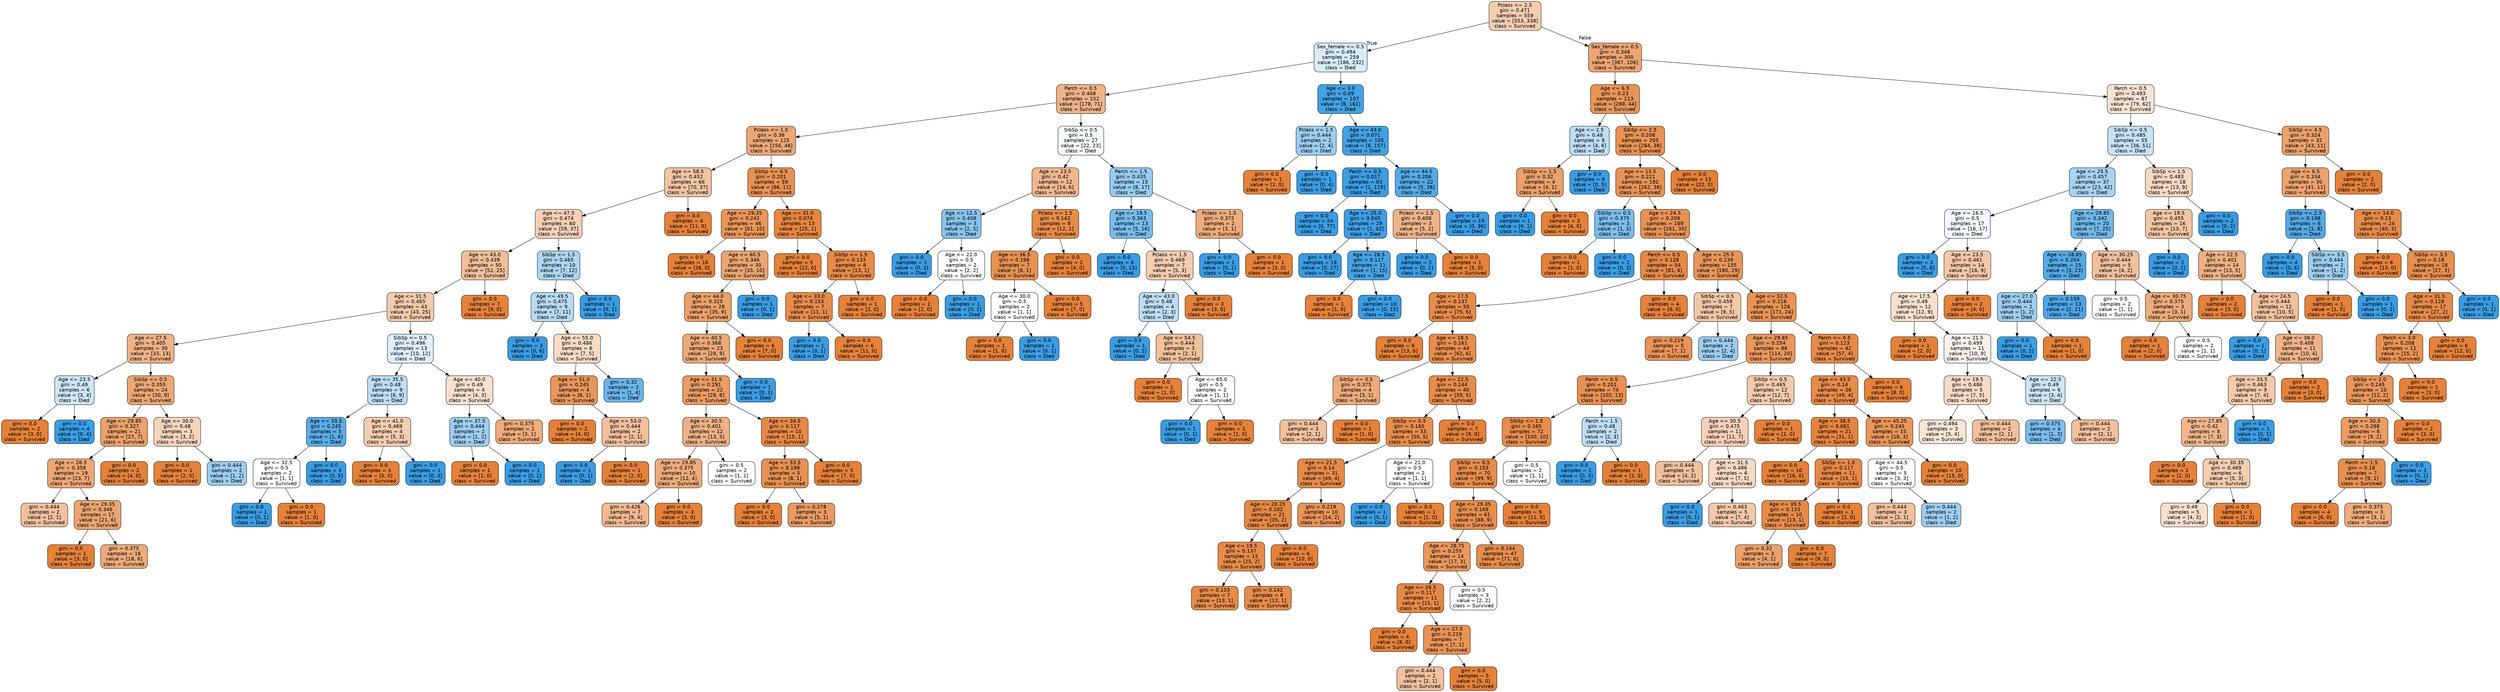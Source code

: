 digraph Tree {
node [shape=box, style="filled, rounded", color="black", fontname=helvetica] ;
edge [fontname=helvetica] ;
0 [label="Pclass <= 2.5\ngini = 0.471\nsamples = 559\nvalue = [553, 338]\nclass = Survived", fillcolor="#f5ceb2"] ;
1 [label="Sex_female <= 0.5\ngini = 0.494\nsamples = 259\nvalue = [186, 232]\nclass = Died", fillcolor="#d8ecfa"] ;
0 -> 1 [labeldistance=2.5, labelangle=45, headlabel="True"] ;
2 [label="Parch <= 0.5\ngini = 0.408\nsamples = 152\nvalue = [178, 71]\nclass = Survived", fillcolor="#efb388"] ;
1 -> 2 ;
3 [label="Pclass <= 1.5\ngini = 0.36\nsamples = 125\nvalue = [156, 48]\nclass = Survived", fillcolor="#eda876"] ;
2 -> 3 ;
4 [label="Age <= 58.5\ngini = 0.452\nsamples = 66\nvalue = [70, 37]\nclass = Survived", fillcolor="#f3c4a2"] ;
3 -> 4 ;
5 [label="Age <= 47.5\ngini = 0.474\nsamples = 60\nvalue = [59, 37]\nclass = Survived", fillcolor="#f5d0b5"] ;
4 -> 5 ;
6 [label="Age <= 43.0\ngini = 0.439\nsamples = 50\nvalue = [52, 25]\nclass = Survived", fillcolor="#f2be98"] ;
5 -> 6 ;
7 [label="Age <= 31.5\ngini = 0.465\nsamples = 43\nvalue = [43, 25]\nclass = Survived", fillcolor="#f4caac"] ;
6 -> 7 ;
8 [label="Age <= 27.5\ngini = 0.405\nsamples = 30\nvalue = [33, 13]\nclass = Survived", fillcolor="#efb387"] ;
7 -> 8 ;
9 [label="Age <= 23.5\ngini = 0.49\nsamples = 6\nvalue = [3, 4]\nclass = Died", fillcolor="#cee6f8"] ;
8 -> 9 ;
10 [label="gini = 0.0\nsamples = 2\nvalue = [3, 0]\nclass = Survived", fillcolor="#e58139"] ;
9 -> 10 ;
11 [label="gini = 0.0\nsamples = 4\nvalue = [0, 4]\nclass = Died", fillcolor="#399de5"] ;
9 -> 11 ;
12 [label="SibSp <= 0.5\ngini = 0.355\nsamples = 24\nvalue = [30, 9]\nclass = Survived", fillcolor="#eda774"] ;
8 -> 12 ;
13 [label="Age <= 29.85\ngini = 0.327\nsamples = 21\nvalue = [27, 7]\nclass = Survived", fillcolor="#eca26c"] ;
12 -> 13 ;
14 [label="Age <= 28.5\ngini = 0.358\nsamples = 19\nvalue = [23, 7]\nclass = Survived", fillcolor="#eda775"] ;
13 -> 14 ;
15 [label="gini = 0.444\nsamples = 2\nvalue = [2, 1]\nclass = Survived", fillcolor="#f2c09c"] ;
14 -> 15 ;
16 [label="Age <= 29.35\ngini = 0.346\nsamples = 17\nvalue = [21, 6]\nclass = Survived", fillcolor="#eca572"] ;
14 -> 16 ;
17 [label="gini = 0.0\nsamples = 1\nvalue = [3, 0]\nclass = Survived", fillcolor="#e58139"] ;
16 -> 17 ;
18 [label="gini = 0.375\nsamples = 16\nvalue = [18, 6]\nclass = Survived", fillcolor="#eeab7b"] ;
16 -> 18 ;
19 [label="gini = 0.0\nsamples = 2\nvalue = [4, 0]\nclass = Survived", fillcolor="#e58139"] ;
13 -> 19 ;
20 [label="Age <= 30.0\ngini = 0.48\nsamples = 3\nvalue = [3, 2]\nclass = Survived", fillcolor="#f6d5bd"] ;
12 -> 20 ;
21 [label="gini = 0.0\nsamples = 1\nvalue = [2, 0]\nclass = Survived", fillcolor="#e58139"] ;
20 -> 21 ;
22 [label="gini = 0.444\nsamples = 2\nvalue = [1, 2]\nclass = Died", fillcolor="#9ccef2"] ;
20 -> 22 ;
23 [label="SibSp <= 0.5\ngini = 0.496\nsamples = 13\nvalue = [10, 12]\nclass = Died", fillcolor="#deeffb"] ;
7 -> 23 ;
24 [label="Age <= 35.5\ngini = 0.48\nsamples = 9\nvalue = [6, 9]\nclass = Died", fillcolor="#bddef6"] ;
23 -> 24 ;
25 [label="Age <= 33.5\ngini = 0.245\nsamples = 5\nvalue = [1, 6]\nclass = Died", fillcolor="#5aade9"] ;
24 -> 25 ;
26 [label="Age <= 32.5\ngini = 0.5\nsamples = 2\nvalue = [1, 1]\nclass = Survived", fillcolor="#ffffff"] ;
25 -> 26 ;
27 [label="gini = 0.0\nsamples = 1\nvalue = [0, 1]\nclass = Died", fillcolor="#399de5"] ;
26 -> 27 ;
28 [label="gini = 0.0\nsamples = 1\nvalue = [1, 0]\nclass = Survived", fillcolor="#e58139"] ;
26 -> 28 ;
29 [label="gini = 0.0\nsamples = 3\nvalue = [0, 5]\nclass = Died", fillcolor="#399de5"] ;
25 -> 29 ;
30 [label="Age <= 41.0\ngini = 0.469\nsamples = 4\nvalue = [5, 3]\nclass = Survived", fillcolor="#f5cdb0"] ;
24 -> 30 ;
31 [label="gini = 0.0\nsamples = 3\nvalue = [5, 0]\nclass = Survived", fillcolor="#e58139"] ;
30 -> 31 ;
32 [label="gini = 0.0\nsamples = 1\nvalue = [0, 3]\nclass = Died", fillcolor="#399de5"] ;
30 -> 32 ;
33 [label="Age <= 40.0\ngini = 0.49\nsamples = 4\nvalue = [4, 3]\nclass = Survived", fillcolor="#f8e0ce"] ;
23 -> 33 ;
34 [label="Age <= 37.5\ngini = 0.444\nsamples = 2\nvalue = [1, 2]\nclass = Died", fillcolor="#9ccef2"] ;
33 -> 34 ;
35 [label="gini = 0.0\nsamples = 1\nvalue = [1, 0]\nclass = Survived", fillcolor="#e58139"] ;
34 -> 35 ;
36 [label="gini = 0.0\nsamples = 1\nvalue = [0, 2]\nclass = Died", fillcolor="#399de5"] ;
34 -> 36 ;
37 [label="gini = 0.375\nsamples = 2\nvalue = [3, 1]\nclass = Survived", fillcolor="#eeab7b"] ;
33 -> 37 ;
38 [label="gini = 0.0\nsamples = 7\nvalue = [9, 0]\nclass = Survived", fillcolor="#e58139"] ;
6 -> 38 ;
39 [label="SibSp <= 1.5\ngini = 0.465\nsamples = 10\nvalue = [7, 12]\nclass = Died", fillcolor="#acd6f4"] ;
5 -> 39 ;
40 [label="Age <= 49.5\ngini = 0.475\nsamples = 9\nvalue = [7, 11]\nclass = Died", fillcolor="#b7dbf6"] ;
39 -> 40 ;
41 [label="gini = 0.0\nsamples = 3\nvalue = [0, 6]\nclass = Died", fillcolor="#399de5"] ;
40 -> 41 ;
42 [label="Age <= 55.0\ngini = 0.486\nsamples = 6\nvalue = [7, 5]\nclass = Survived", fillcolor="#f8dbc6"] ;
40 -> 42 ;
43 [label="Age <= 51.0\ngini = 0.245\nsamples = 4\nvalue = [6, 1]\nclass = Survived", fillcolor="#e9965a"] ;
42 -> 43 ;
44 [label="gini = 0.0\nsamples = 2\nvalue = [4, 0]\nclass = Survived", fillcolor="#e58139"] ;
43 -> 44 ;
45 [label="Age <= 53.0\ngini = 0.444\nsamples = 2\nvalue = [2, 1]\nclass = Survived", fillcolor="#f2c09c"] ;
43 -> 45 ;
46 [label="gini = 0.0\nsamples = 1\nvalue = [0, 1]\nclass = Died", fillcolor="#399de5"] ;
45 -> 46 ;
47 [label="gini = 0.0\nsamples = 1\nvalue = [2, 0]\nclass = Survived", fillcolor="#e58139"] ;
45 -> 47 ;
48 [label="gini = 0.32\nsamples = 2\nvalue = [1, 4]\nclass = Died", fillcolor="#6ab6ec"] ;
42 -> 48 ;
49 [label="gini = 0.0\nsamples = 1\nvalue = [0, 1]\nclass = Died", fillcolor="#399de5"] ;
39 -> 49 ;
50 [label="gini = 0.0\nsamples = 6\nvalue = [11, 0]\nclass = Survived", fillcolor="#e58139"] ;
4 -> 50 ;
51 [label="SibSp <= 0.5\ngini = 0.201\nsamples = 59\nvalue = [86, 11]\nclass = Survived", fillcolor="#e89152"] ;
3 -> 51 ;
52 [label="Age <= 29.35\ngini = 0.242\nsamples = 46\nvalue = [61, 10]\nclass = Survived", fillcolor="#e99659"] ;
51 -> 52 ;
53 [label="gini = 0.0\nsamples = 16\nvalue = [26, 0]\nclass = Survived", fillcolor="#e58139"] ;
52 -> 53 ;
54 [label="Age <= 60.5\ngini = 0.346\nsamples = 30\nvalue = [35, 10]\nclass = Survived", fillcolor="#eca572"] ;
52 -> 54 ;
55 [label="Age <= 44.0\ngini = 0.325\nsamples = 29\nvalue = [35, 9]\nclass = Survived", fillcolor="#eca16c"] ;
54 -> 55 ;
56 [label="Age <= 40.5\ngini = 0.368\nsamples = 23\nvalue = [28, 9]\nclass = Survived", fillcolor="#edaa79"] ;
55 -> 56 ;
57 [label="Age <= 31.5\ngini = 0.291\nsamples = 22\nvalue = [28, 6]\nclass = Survived", fillcolor="#eb9c63"] ;
56 -> 57 ;
58 [label="Age <= 30.5\ngini = 0.401\nsamples = 12\nvalue = [13, 5]\nclass = Survived", fillcolor="#efb185"] ;
57 -> 58 ;
59 [label="Age <= 29.85\ngini = 0.375\nsamples = 10\nvalue = [12, 4]\nclass = Survived", fillcolor="#eeab7b"] ;
58 -> 59 ;
60 [label="gini = 0.426\nsamples = 7\nvalue = [9, 4]\nclass = Survived", fillcolor="#f1b991"] ;
59 -> 60 ;
61 [label="gini = 0.0\nsamples = 3\nvalue = [3, 0]\nclass = Survived", fillcolor="#e58139"] ;
59 -> 61 ;
62 [label="gini = 0.5\nsamples = 2\nvalue = [1, 1]\nclass = Survived", fillcolor="#ffffff"] ;
58 -> 62 ;
63 [label="Age <= 34.5\ngini = 0.117\nsamples = 10\nvalue = [15, 1]\nclass = Survived", fillcolor="#e78946"] ;
57 -> 63 ;
64 [label="Age <= 33.5\ngini = 0.198\nsamples = 5\nvalue = [8, 1]\nclass = Survived", fillcolor="#e89152"] ;
63 -> 64 ;
65 [label="gini = 0.0\nsamples = 2\nvalue = [3, 0]\nclass = Survived", fillcolor="#e58139"] ;
64 -> 65 ;
66 [label="gini = 0.278\nsamples = 3\nvalue = [5, 1]\nclass = Survived", fillcolor="#ea9a61"] ;
64 -> 66 ;
67 [label="gini = 0.0\nsamples = 5\nvalue = [7, 0]\nclass = Survived", fillcolor="#e58139"] ;
63 -> 67 ;
68 [label="gini = 0.0\nsamples = 1\nvalue = [0, 3]\nclass = Died", fillcolor="#399de5"] ;
56 -> 68 ;
69 [label="gini = 0.0\nsamples = 6\nvalue = [7, 0]\nclass = Survived", fillcolor="#e58139"] ;
55 -> 69 ;
70 [label="gini = 0.0\nsamples = 1\nvalue = [0, 1]\nclass = Died", fillcolor="#399de5"] ;
54 -> 70 ;
71 [label="Age <= 31.0\ngini = 0.074\nsamples = 13\nvalue = [25, 1]\nclass = Survived", fillcolor="#e68641"] ;
51 -> 71 ;
72 [label="gini = 0.0\nsamples = 5\nvalue = [12, 0]\nclass = Survived", fillcolor="#e58139"] ;
71 -> 72 ;
73 [label="SibSp <= 1.5\ngini = 0.133\nsamples = 8\nvalue = [13, 1]\nclass = Survived", fillcolor="#e78b48"] ;
71 -> 73 ;
74 [label="Age <= 33.0\ngini = 0.153\nsamples = 7\nvalue = [11, 1]\nclass = Survived", fillcolor="#e78c4b"] ;
73 -> 74 ;
75 [label="gini = 0.0\nsamples = 1\nvalue = [0, 1]\nclass = Died", fillcolor="#399de5"] ;
74 -> 75 ;
76 [label="gini = 0.0\nsamples = 6\nvalue = [11, 0]\nclass = Survived", fillcolor="#e58139"] ;
74 -> 76 ;
77 [label="gini = 0.0\nsamples = 1\nvalue = [2, 0]\nclass = Survived", fillcolor="#e58139"] ;
73 -> 77 ;
78 [label="SibSp <= 0.5\ngini = 0.5\nsamples = 27\nvalue = [22, 23]\nclass = Died", fillcolor="#f6fbfe"] ;
2 -> 78 ;
79 [label="Age <= 23.5\ngini = 0.42\nsamples = 12\nvalue = [14, 6]\nclass = Survived", fillcolor="#f0b78e"] ;
78 -> 79 ;
80 [label="Age <= 12.5\ngini = 0.408\nsamples = 3\nvalue = [2, 5]\nclass = Died", fillcolor="#88c4ef"] ;
79 -> 80 ;
81 [label="gini = 0.0\nsamples = 1\nvalue = [0, 3]\nclass = Died", fillcolor="#399de5"] ;
80 -> 81 ;
82 [label="Age <= 22.0\ngini = 0.5\nsamples = 2\nvalue = [2, 2]\nclass = Survived", fillcolor="#ffffff"] ;
80 -> 82 ;
83 [label="gini = 0.0\nsamples = 1\nvalue = [2, 0]\nclass = Survived", fillcolor="#e58139"] ;
82 -> 83 ;
84 [label="gini = 0.0\nsamples = 1\nvalue = [0, 2]\nclass = Died", fillcolor="#399de5"] ;
82 -> 84 ;
85 [label="Pclass <= 1.5\ngini = 0.142\nsamples = 9\nvalue = [12, 1]\nclass = Survived", fillcolor="#e78c49"] ;
79 -> 85 ;
86 [label="Age <= 36.5\ngini = 0.198\nsamples = 7\nvalue = [8, 1]\nclass = Survived", fillcolor="#e89152"] ;
85 -> 86 ;
87 [label="Age <= 30.0\ngini = 0.5\nsamples = 2\nvalue = [1, 1]\nclass = Survived", fillcolor="#ffffff"] ;
86 -> 87 ;
88 [label="gini = 0.0\nsamples = 1\nvalue = [1, 0]\nclass = Survived", fillcolor="#e58139"] ;
87 -> 88 ;
89 [label="gini = 0.0\nsamples = 1\nvalue = [0, 1]\nclass = Died", fillcolor="#399de5"] ;
87 -> 89 ;
90 [label="gini = 0.0\nsamples = 5\nvalue = [7, 0]\nclass = Survived", fillcolor="#e58139"] ;
86 -> 90 ;
91 [label="gini = 0.0\nsamples = 2\nvalue = [4, 0]\nclass = Survived", fillcolor="#e58139"] ;
85 -> 91 ;
92 [label="Parch <= 1.5\ngini = 0.435\nsamples = 15\nvalue = [8, 17]\nclass = Died", fillcolor="#96cbf1"] ;
78 -> 92 ;
93 [label="Age <= 19.5\ngini = 0.363\nsamples = 13\nvalue = [5, 16]\nclass = Died", fillcolor="#77bced"] ;
92 -> 93 ;
94 [label="gini = 0.0\nsamples = 6\nvalue = [0, 13]\nclass = Died", fillcolor="#399de5"] ;
93 -> 94 ;
95 [label="Pclass <= 1.5\ngini = 0.469\nsamples = 7\nvalue = [5, 3]\nclass = Survived", fillcolor="#f5cdb0"] ;
93 -> 95 ;
96 [label="Age <= 43.0\ngini = 0.48\nsamples = 4\nvalue = [2, 3]\nclass = Died", fillcolor="#bddef6"] ;
95 -> 96 ;
97 [label="gini = 0.0\nsamples = 1\nvalue = [0, 2]\nclass = Died", fillcolor="#399de5"] ;
96 -> 97 ;
98 [label="Age <= 54.5\ngini = 0.444\nsamples = 3\nvalue = [2, 1]\nclass = Survived", fillcolor="#f2c09c"] ;
96 -> 98 ;
99 [label="gini = 0.0\nsamples = 1\nvalue = [1, 0]\nclass = Survived", fillcolor="#e58139"] ;
98 -> 99 ;
100 [label="Age <= 65.0\ngini = 0.5\nsamples = 2\nvalue = [1, 1]\nclass = Survived", fillcolor="#ffffff"] ;
98 -> 100 ;
101 [label="gini = 0.0\nsamples = 1\nvalue = [0, 1]\nclass = Died", fillcolor="#399de5"] ;
100 -> 101 ;
102 [label="gini = 0.0\nsamples = 1\nvalue = [1, 0]\nclass = Survived", fillcolor="#e58139"] ;
100 -> 102 ;
103 [label="gini = 0.0\nsamples = 3\nvalue = [3, 0]\nclass = Survived", fillcolor="#e58139"] ;
95 -> 103 ;
104 [label="Pclass <= 1.5\ngini = 0.375\nsamples = 2\nvalue = [3, 1]\nclass = Survived", fillcolor="#eeab7b"] ;
92 -> 104 ;
105 [label="gini = 0.0\nsamples = 1\nvalue = [0, 1]\nclass = Died", fillcolor="#399de5"] ;
104 -> 105 ;
106 [label="gini = 0.0\nsamples = 1\nvalue = [3, 0]\nclass = Survived", fillcolor="#e58139"] ;
104 -> 106 ;
107 [label="Age <= 3.0\ngini = 0.09\nsamples = 107\nvalue = [8, 161]\nclass = Died", fillcolor="#43a2e6"] ;
1 -> 107 ;
108 [label="Pclass <= 1.5\ngini = 0.444\nsamples = 2\nvalue = [2, 4]\nclass = Died", fillcolor="#9ccef2"] ;
107 -> 108 ;
109 [label="gini = 0.0\nsamples = 1\nvalue = [2, 0]\nclass = Survived", fillcolor="#e58139"] ;
108 -> 109 ;
110 [label="gini = 0.0\nsamples = 1\nvalue = [0, 4]\nclass = Died", fillcolor="#399de5"] ;
108 -> 110 ;
111 [label="Age <= 43.0\ngini = 0.071\nsamples = 105\nvalue = [6, 157]\nclass = Died", fillcolor="#41a1e6"] ;
107 -> 111 ;
112 [label="Parch <= 0.5\ngini = 0.017\nsamples = 83\nvalue = [1, 119]\nclass = Died", fillcolor="#3b9ee5"] ;
111 -> 112 ;
113 [label="gini = 0.0\nsamples = 54\nvalue = [0, 77]\nclass = Died", fillcolor="#399de5"] ;
112 -> 113 ;
114 [label="Age <= 25.0\ngini = 0.045\nsamples = 29\nvalue = [1, 42]\nclass = Died", fillcolor="#3e9fe6"] ;
112 -> 114 ;
115 [label="gini = 0.0\nsamples = 18\nvalue = [0, 27]\nclass = Died", fillcolor="#399de5"] ;
114 -> 115 ;
116 [label="Age <= 28.5\ngini = 0.117\nsamples = 11\nvalue = [1, 15]\nclass = Died", fillcolor="#46a4e7"] ;
114 -> 116 ;
117 [label="gini = 0.0\nsamples = 1\nvalue = [1, 0]\nclass = Survived", fillcolor="#e58139"] ;
116 -> 117 ;
118 [label="gini = 0.0\nsamples = 10\nvalue = [0, 15]\nclass = Died", fillcolor="#399de5"] ;
116 -> 118 ;
119 [label="Age <= 44.5\ngini = 0.206\nsamples = 22\nvalue = [5, 38]\nclass = Died", fillcolor="#53aae8"] ;
111 -> 119 ;
120 [label="Pclass <= 1.5\ngini = 0.408\nsamples = 3\nvalue = [5, 2]\nclass = Survived", fillcolor="#efb388"] ;
119 -> 120 ;
121 [label="gini = 0.0\nsamples = 2\nvalue = [0, 2]\nclass = Died", fillcolor="#399de5"] ;
120 -> 121 ;
122 [label="gini = 0.0\nsamples = 1\nvalue = [5, 0]\nclass = Survived", fillcolor="#e58139"] ;
120 -> 122 ;
123 [label="gini = 0.0\nsamples = 19\nvalue = [0, 36]\nclass = Died", fillcolor="#399de5"] ;
119 -> 123 ;
124 [label="Sex_female <= 0.5\ngini = 0.348\nsamples = 300\nvalue = [367, 106]\nclass = Survived", fillcolor="#eda572"] ;
0 -> 124 [labeldistance=2.5, labelangle=-45, headlabel="False"] ;
125 [label="Age <= 6.5\ngini = 0.23\nsamples = 213\nvalue = [288, 44]\nclass = Survived", fillcolor="#e99457"] ;
124 -> 125 ;
126 [label="Age <= 2.5\ngini = 0.48\nsamples = 8\nvalue = [4, 6]\nclass = Died", fillcolor="#bddef6"] ;
125 -> 126 ;
127 [label="SibSp <= 1.5\ngini = 0.32\nsamples = 4\nvalue = [4, 1]\nclass = Survived", fillcolor="#eca06a"] ;
126 -> 127 ;
128 [label="gini = 0.0\nsamples = 1\nvalue = [0, 1]\nclass = Died", fillcolor="#399de5"] ;
127 -> 128 ;
129 [label="gini = 0.0\nsamples = 3\nvalue = [4, 0]\nclass = Survived", fillcolor="#e58139"] ;
127 -> 129 ;
130 [label="gini = 0.0\nsamples = 4\nvalue = [0, 5]\nclass = Died", fillcolor="#399de5"] ;
126 -> 130 ;
131 [label="SibSp <= 2.5\ngini = 0.208\nsamples = 205\nvalue = [284, 38]\nclass = Survived", fillcolor="#e89253"] ;
125 -> 131 ;
132 [label="Age <= 13.5\ngini = 0.221\nsamples = 192\nvalue = [262, 38]\nclass = Survived", fillcolor="#e99356"] ;
131 -> 132 ;
133 [label="SibSp <= 0.5\ngini = 0.375\nsamples = 3\nvalue = [1, 3]\nclass = Died", fillcolor="#7bbeee"] ;
132 -> 133 ;
134 [label="gini = 0.0\nsamples = 1\nvalue = [1, 0]\nclass = Survived", fillcolor="#e58139"] ;
133 -> 134 ;
135 [label="gini = 0.0\nsamples = 2\nvalue = [0, 3]\nclass = Died", fillcolor="#399de5"] ;
133 -> 135 ;
136 [label="Age <= 24.5\ngini = 0.209\nsamples = 189\nvalue = [261, 35]\nclass = Survived", fillcolor="#e89254"] ;
132 -> 136 ;
137 [label="Parch <= 0.5\ngini = 0.128\nsamples = 54\nvalue = [81, 6]\nclass = Survived", fillcolor="#e78a48"] ;
136 -> 137 ;
138 [label="Age <= 17.5\ngini = 0.137\nsamples = 50\nvalue = [75, 6]\nclass = Survived", fillcolor="#e78b49"] ;
137 -> 138 ;
139 [label="gini = 0.0\nsamples = 6\nvalue = [13, 0]\nclass = Survived", fillcolor="#e58139"] ;
138 -> 139 ;
140 [label="Age <= 18.5\ngini = 0.161\nsamples = 44\nvalue = [62, 6]\nclass = Survived", fillcolor="#e88d4c"] ;
138 -> 140 ;
141 [label="SibSp <= 0.5\ngini = 0.375\nsamples = 4\nvalue = [3, 1]\nclass = Survived", fillcolor="#eeab7b"] ;
140 -> 141 ;
142 [label="gini = 0.444\nsamples = 3\nvalue = [2, 1]\nclass = Survived", fillcolor="#f2c09c"] ;
141 -> 142 ;
143 [label="gini = 0.0\nsamples = 1\nvalue = [1, 0]\nclass = Survived", fillcolor="#e58139"] ;
141 -> 143 ;
144 [label="Age <= 22.5\ngini = 0.144\nsamples = 40\nvalue = [59, 5]\nclass = Survived", fillcolor="#e78c4a"] ;
140 -> 144 ;
145 [label="SibSp <= 0.5\ngini = 0.165\nsamples = 33\nvalue = [50, 5]\nclass = Survived", fillcolor="#e88e4d"] ;
144 -> 145 ;
146 [label="Age <= 21.5\ngini = 0.14\nsamples = 31\nvalue = [49, 4]\nclass = Survived", fillcolor="#e78b49"] ;
145 -> 146 ;
147 [label="Age <= 20.25\ngini = 0.102\nsamples = 21\nvalue = [35, 2]\nclass = Survived", fillcolor="#e68844"] ;
146 -> 147 ;
148 [label="Age <= 19.5\ngini = 0.137\nsamples = 15\nvalue = [25, 2]\nclass = Survived", fillcolor="#e78b49"] ;
147 -> 148 ;
149 [label="gini = 0.133\nsamples = 7\nvalue = [13, 1]\nclass = Survived", fillcolor="#e78b48"] ;
148 -> 149 ;
150 [label="gini = 0.142\nsamples = 8\nvalue = [12, 1]\nclass = Survived", fillcolor="#e78c49"] ;
148 -> 150 ;
151 [label="gini = 0.0\nsamples = 6\nvalue = [10, 0]\nclass = Survived", fillcolor="#e58139"] ;
147 -> 151 ;
152 [label="gini = 0.219\nsamples = 10\nvalue = [14, 2]\nclass = Survived", fillcolor="#e99355"] ;
146 -> 152 ;
153 [label="Age <= 21.0\ngini = 0.5\nsamples = 2\nvalue = [1, 1]\nclass = Survived", fillcolor="#ffffff"] ;
145 -> 153 ;
154 [label="gini = 0.0\nsamples = 1\nvalue = [0, 1]\nclass = Died", fillcolor="#399de5"] ;
153 -> 154 ;
155 [label="gini = 0.0\nsamples = 1\nvalue = [1, 0]\nclass = Survived", fillcolor="#e58139"] ;
153 -> 155 ;
156 [label="gini = 0.0\nsamples = 7\nvalue = [9, 0]\nclass = Survived", fillcolor="#e58139"] ;
144 -> 156 ;
157 [label="gini = 0.0\nsamples = 4\nvalue = [6, 0]\nclass = Survived", fillcolor="#e58139"] ;
137 -> 157 ;
158 [label="Age <= 25.5\ngini = 0.239\nsamples = 135\nvalue = [180, 29]\nclass = Survived", fillcolor="#e99559"] ;
136 -> 158 ;
159 [label="SibSp <= 0.5\ngini = 0.459\nsamples = 7\nvalue = [9, 5]\nclass = Survived", fillcolor="#f3c7a7"] ;
158 -> 159 ;
160 [label="gini = 0.219\nsamples = 5\nvalue = [7, 1]\nclass = Survived", fillcolor="#e99355"] ;
159 -> 160 ;
161 [label="gini = 0.444\nsamples = 2\nvalue = [2, 4]\nclass = Died", fillcolor="#9ccef2"] ;
159 -> 161 ;
162 [label="Age <= 32.5\ngini = 0.216\nsamples = 128\nvalue = [171, 24]\nclass = Survived", fillcolor="#e99355"] ;
158 -> 162 ;
163 [label="Age <= 29.85\ngini = 0.254\nsamples = 86\nvalue = [114, 20]\nclass = Survived", fillcolor="#ea975c"] ;
162 -> 163 ;
164 [label="Parch <= 0.5\ngini = 0.201\nsamples = 74\nvalue = [102, 13]\nclass = Survived", fillcolor="#e89152"] ;
163 -> 164 ;
165 [label="SibSp <= 1.5\ngini = 0.165\nsamples = 72\nvalue = [100, 10]\nclass = Survived", fillcolor="#e88e4d"] ;
164 -> 165 ;
166 [label="SibSp <= 0.5\ngini = 0.153\nsamples = 70\nvalue = [99, 9]\nclass = Survived", fillcolor="#e78c4b"] ;
165 -> 166 ;
167 [label="Age <= 29.35\ngini = 0.168\nsamples = 61\nvalue = [88, 9]\nclass = Survived", fillcolor="#e88e4d"] ;
166 -> 167 ;
168 [label="Age <= 28.75\ngini = 0.255\nsamples = 14\nvalue = [17, 3]\nclass = Survived", fillcolor="#ea975c"] ;
167 -> 168 ;
169 [label="Age <= 26.5\ngini = 0.117\nsamples = 11\nvalue = [15, 1]\nclass = Survived", fillcolor="#e78946"] ;
168 -> 169 ;
170 [label="gini = 0.0\nsamples = 4\nvalue = [8, 0]\nclass = Survived", fillcolor="#e58139"] ;
169 -> 170 ;
171 [label="Age <= 27.5\ngini = 0.219\nsamples = 7\nvalue = [7, 1]\nclass = Survived", fillcolor="#e99355"] ;
169 -> 171 ;
172 [label="gini = 0.444\nsamples = 2\nvalue = [2, 1]\nclass = Survived", fillcolor="#f2c09c"] ;
171 -> 172 ;
173 [label="gini = 0.0\nsamples = 5\nvalue = [5, 0]\nclass = Survived", fillcolor="#e58139"] ;
171 -> 173 ;
174 [label="gini = 0.5\nsamples = 3\nvalue = [2, 2]\nclass = Survived", fillcolor="#ffffff"] ;
168 -> 174 ;
175 [label="gini = 0.144\nsamples = 47\nvalue = [71, 6]\nclass = Survived", fillcolor="#e78c4a"] ;
167 -> 175 ;
176 [label="gini = 0.0\nsamples = 9\nvalue = [11, 0]\nclass = Survived", fillcolor="#e58139"] ;
166 -> 176 ;
177 [label="gini = 0.5\nsamples = 2\nvalue = [1, 1]\nclass = Survived", fillcolor="#ffffff"] ;
165 -> 177 ;
178 [label="Parch <= 1.5\ngini = 0.48\nsamples = 2\nvalue = [2, 3]\nclass = Died", fillcolor="#bddef6"] ;
164 -> 178 ;
179 [label="gini = 0.0\nsamples = 1\nvalue = [0, 3]\nclass = Died", fillcolor="#399de5"] ;
178 -> 179 ;
180 [label="gini = 0.0\nsamples = 1\nvalue = [2, 0]\nclass = Survived", fillcolor="#e58139"] ;
178 -> 180 ;
181 [label="SibSp <= 0.5\ngini = 0.465\nsamples = 12\nvalue = [12, 7]\nclass = Survived", fillcolor="#f4caac"] ;
163 -> 181 ;
182 [label="Age <= 30.5\ngini = 0.475\nsamples = 11\nvalue = [11, 7]\nclass = Survived", fillcolor="#f6d1b7"] ;
181 -> 182 ;
183 [label="gini = 0.444\nsamples = 5\nvalue = [4, 2]\nclass = Survived", fillcolor="#f2c09c"] ;
182 -> 183 ;
184 [label="Age <= 31.5\ngini = 0.486\nsamples = 6\nvalue = [7, 5]\nclass = Survived", fillcolor="#f8dbc6"] ;
182 -> 184 ;
185 [label="gini = 0.0\nsamples = 1\nvalue = [0, 1]\nclass = Died", fillcolor="#399de5"] ;
184 -> 185 ;
186 [label="gini = 0.463\nsamples = 5\nvalue = [7, 4]\nclass = Survived", fillcolor="#f4c9aa"] ;
184 -> 186 ;
187 [label="gini = 0.0\nsamples = 1\nvalue = [1, 0]\nclass = Survived", fillcolor="#e58139"] ;
181 -> 187 ;
188 [label="Parch <= 0.5\ngini = 0.123\nsamples = 42\nvalue = [57, 4]\nclass = Survived", fillcolor="#e78a47"] ;
162 -> 188 ;
189 [label="Age <= 43.5\ngini = 0.14\nsamples = 36\nvalue = [49, 4]\nclass = Survived", fillcolor="#e78b49"] ;
188 -> 189 ;
190 [label="Age <= 38.5\ngini = 0.061\nsamples = 21\nvalue = [31, 1]\nclass = Survived", fillcolor="#e6853f"] ;
189 -> 190 ;
191 [label="gini = 0.0\nsamples = 10\nvalue = [16, 0]\nclass = Survived", fillcolor="#e58139"] ;
190 -> 191 ;
192 [label="SibSp <= 1.0\ngini = 0.117\nsamples = 11\nvalue = [15, 1]\nclass = Survived", fillcolor="#e78946"] ;
190 -> 192 ;
193 [label="Age <= 39.5\ngini = 0.133\nsamples = 10\nvalue = [13, 1]\nclass = Survived", fillcolor="#e78b48"] ;
192 -> 193 ;
194 [label="gini = 0.32\nsamples = 3\nvalue = [4, 1]\nclass = Survived", fillcolor="#eca06a"] ;
193 -> 194 ;
195 [label="gini = 0.0\nsamples = 7\nvalue = [9, 0]\nclass = Survived", fillcolor="#e58139"] ;
193 -> 195 ;
196 [label="gini = 0.0\nsamples = 1\nvalue = [2, 0]\nclass = Survived", fillcolor="#e58139"] ;
192 -> 196 ;
197 [label="Age <= 45.25\ngini = 0.245\nsamples = 15\nvalue = [18, 3]\nclass = Survived", fillcolor="#e9965a"] ;
189 -> 197 ;
198 [label="Age <= 44.5\ngini = 0.5\nsamples = 5\nvalue = [3, 3]\nclass = Survived", fillcolor="#ffffff"] ;
197 -> 198 ;
199 [label="gini = 0.444\nsamples = 3\nvalue = [2, 1]\nclass = Survived", fillcolor="#f2c09c"] ;
198 -> 199 ;
200 [label="gini = 0.444\nsamples = 2\nvalue = [1, 2]\nclass = Died", fillcolor="#9ccef2"] ;
198 -> 200 ;
201 [label="gini = 0.0\nsamples = 10\nvalue = [15, 0]\nclass = Survived", fillcolor="#e58139"] ;
197 -> 201 ;
202 [label="gini = 0.0\nsamples = 6\nvalue = [8, 0]\nclass = Survived", fillcolor="#e58139"] ;
188 -> 202 ;
203 [label="gini = 0.0\nsamples = 13\nvalue = [22, 0]\nclass = Survived", fillcolor="#e58139"] ;
131 -> 203 ;
204 [label="Parch <= 0.5\ngini = 0.493\nsamples = 87\nvalue = [79, 62]\nclass = Survived", fillcolor="#f9e4d4"] ;
124 -> 204 ;
205 [label="SibSp <= 0.5\ngini = 0.485\nsamples = 55\nvalue = [36, 51]\nclass = Died", fillcolor="#c5e2f7"] ;
204 -> 205 ;
206 [label="Age <= 25.5\ngini = 0.457\nsamples = 37\nvalue = [23, 42]\nclass = Died", fillcolor="#a5d3f3"] ;
205 -> 206 ;
207 [label="Age <= 16.5\ngini = 0.5\nsamples = 17\nvalue = [16, 17]\nclass = Died", fillcolor="#f3f9fd"] ;
206 -> 207 ;
208 [label="gini = 0.0\nsamples = 3\nvalue = [0, 8]\nclass = Died", fillcolor="#399de5"] ;
207 -> 208 ;
209 [label="Age <= 23.5\ngini = 0.461\nsamples = 14\nvalue = [16, 9]\nclass = Survived", fillcolor="#f4c8a8"] ;
207 -> 209 ;
210 [label="Age <= 17.5\ngini = 0.49\nsamples = 12\nvalue = [12, 9]\nclass = Survived", fillcolor="#f8e0ce"] ;
209 -> 210 ;
211 [label="gini = 0.0\nsamples = 1\nvalue = [2, 0]\nclass = Survived", fillcolor="#e58139"] ;
210 -> 211 ;
212 [label="Age <= 21.5\ngini = 0.499\nsamples = 11\nvalue = [10, 9]\nclass = Survived", fillcolor="#fcf2eb"] ;
210 -> 212 ;
213 [label="Age <= 19.5\ngini = 0.486\nsamples = 5\nvalue = [7, 5]\nclass = Survived", fillcolor="#f8dbc6"] ;
212 -> 213 ;
214 [label="gini = 0.494\nsamples = 3\nvalue = [5, 4]\nclass = Survived", fillcolor="#fae6d7"] ;
213 -> 214 ;
215 [label="gini = 0.444\nsamples = 2\nvalue = [2, 1]\nclass = Survived", fillcolor="#f2c09c"] ;
213 -> 215 ;
216 [label="Age <= 22.5\ngini = 0.49\nsamples = 6\nvalue = [3, 4]\nclass = Died", fillcolor="#cee6f8"] ;
212 -> 216 ;
217 [label="gini = 0.375\nsamples = 4\nvalue = [1, 3]\nclass = Died", fillcolor="#7bbeee"] ;
216 -> 217 ;
218 [label="gini = 0.444\nsamples = 2\nvalue = [2, 1]\nclass = Survived", fillcolor="#f2c09c"] ;
216 -> 218 ;
219 [label="gini = 0.0\nsamples = 2\nvalue = [4, 0]\nclass = Survived", fillcolor="#e58139"] ;
209 -> 219 ;
220 [label="Age <= 29.85\ngini = 0.342\nsamples = 20\nvalue = [7, 25]\nclass = Died", fillcolor="#70b8ec"] ;
206 -> 220 ;
221 [label="Age <= 28.85\ngini = 0.204\nsamples = 15\nvalue = [3, 23]\nclass = Died", fillcolor="#53aae8"] ;
220 -> 221 ;
222 [label="Age <= 27.0\ngini = 0.444\nsamples = 2\nvalue = [1, 2]\nclass = Died", fillcolor="#9ccef2"] ;
221 -> 222 ;
223 [label="gini = 0.0\nsamples = 1\nvalue = [0, 2]\nclass = Died", fillcolor="#399de5"] ;
222 -> 223 ;
224 [label="gini = 0.0\nsamples = 1\nvalue = [1, 0]\nclass = Survived", fillcolor="#e58139"] ;
222 -> 224 ;
225 [label="gini = 0.159\nsamples = 13\nvalue = [2, 21]\nclass = Died", fillcolor="#4ca6e7"] ;
221 -> 225 ;
226 [label="Age <= 30.25\ngini = 0.444\nsamples = 5\nvalue = [4, 2]\nclass = Survived", fillcolor="#f2c09c"] ;
220 -> 226 ;
227 [label="gini = 0.5\nsamples = 2\nvalue = [1, 1]\nclass = Survived", fillcolor="#ffffff"] ;
226 -> 227 ;
228 [label="Age <= 30.75\ngini = 0.375\nsamples = 3\nvalue = [3, 1]\nclass = Survived", fillcolor="#eeab7b"] ;
226 -> 228 ;
229 [label="gini = 0.0\nsamples = 1\nvalue = [2, 0]\nclass = Survived", fillcolor="#e58139"] ;
228 -> 229 ;
230 [label="gini = 0.5\nsamples = 2\nvalue = [1, 1]\nclass = Survived", fillcolor="#ffffff"] ;
228 -> 230 ;
231 [label="SibSp <= 1.5\ngini = 0.483\nsamples = 18\nvalue = [13, 9]\nclass = Survived", fillcolor="#f7d8c2"] ;
205 -> 231 ;
232 [label="Age <= 19.5\ngini = 0.455\nsamples = 16\nvalue = [13, 7]\nclass = Survived", fillcolor="#f3c5a4"] ;
231 -> 232 ;
233 [label="gini = 0.0\nsamples = 2\nvalue = [0, 2]\nclass = Died", fillcolor="#399de5"] ;
232 -> 233 ;
234 [label="Age <= 22.5\ngini = 0.401\nsamples = 14\nvalue = [13, 5]\nclass = Survived", fillcolor="#efb185"] ;
232 -> 234 ;
235 [label="gini = 0.0\nsamples = 2\nvalue = [3, 0]\nclass = Survived", fillcolor="#e58139"] ;
234 -> 235 ;
236 [label="Age <= 24.5\ngini = 0.444\nsamples = 12\nvalue = [10, 5]\nclass = Survived", fillcolor="#f2c09c"] ;
234 -> 236 ;
237 [label="gini = 0.0\nsamples = 1\nvalue = [0, 1]\nclass = Died", fillcolor="#399de5"] ;
236 -> 237 ;
238 [label="Age <= 38.0\ngini = 0.408\nsamples = 11\nvalue = [10, 4]\nclass = Survived", fillcolor="#efb388"] ;
236 -> 238 ;
239 [label="Age <= 33.5\ngini = 0.463\nsamples = 9\nvalue = [7, 4]\nclass = Survived", fillcolor="#f4c9aa"] ;
238 -> 239 ;
240 [label="Age <= 27.85\ngini = 0.42\nsamples = 8\nvalue = [7, 3]\nclass = Survived", fillcolor="#f0b78e"] ;
239 -> 240 ;
241 [label="gini = 0.0\nsamples = 2\nvalue = [2, 0]\nclass = Survived", fillcolor="#e58139"] ;
240 -> 241 ;
242 [label="Age <= 30.35\ngini = 0.469\nsamples = 6\nvalue = [5, 3]\nclass = Survived", fillcolor="#f5cdb0"] ;
240 -> 242 ;
243 [label="gini = 0.49\nsamples = 5\nvalue = [4, 3]\nclass = Survived", fillcolor="#f8e0ce"] ;
242 -> 243 ;
244 [label="gini = 0.0\nsamples = 1\nvalue = [1, 0]\nclass = Survived", fillcolor="#e58139"] ;
242 -> 244 ;
245 [label="gini = 0.0\nsamples = 1\nvalue = [0, 1]\nclass = Died", fillcolor="#399de5"] ;
239 -> 245 ;
246 [label="gini = 0.0\nsamples = 2\nvalue = [3, 0]\nclass = Survived", fillcolor="#e58139"] ;
238 -> 246 ;
247 [label="gini = 0.0\nsamples = 2\nvalue = [0, 2]\nclass = Died", fillcolor="#399de5"] ;
231 -> 247 ;
248 [label="SibSp <= 4.5\ngini = 0.324\nsamples = 32\nvalue = [43, 11]\nclass = Survived", fillcolor="#eca16c"] ;
204 -> 248 ;
249 [label="Age <= 6.5\ngini = 0.334\nsamples = 30\nvalue = [41, 11]\nclass = Survived", fillcolor="#eca36e"] ;
248 -> 249 ;
250 [label="SibSp <= 2.5\ngini = 0.198\nsamples = 6\nvalue = [1, 8]\nclass = Died", fillcolor="#52a9e8"] ;
249 -> 250 ;
251 [label="gini = 0.0\nsamples = 4\nvalue = [0, 6]\nclass = Died", fillcolor="#399de5"] ;
250 -> 251 ;
252 [label="SibSp <= 3.5\ngini = 0.444\nsamples = 2\nvalue = [1, 2]\nclass = Died", fillcolor="#9ccef2"] ;
250 -> 252 ;
253 [label="gini = 0.0\nsamples = 1\nvalue = [1, 0]\nclass = Survived", fillcolor="#e58139"] ;
252 -> 253 ;
254 [label="gini = 0.0\nsamples = 1\nvalue = [0, 2]\nclass = Died", fillcolor="#399de5"] ;
252 -> 254 ;
255 [label="Age <= 14.0\ngini = 0.13\nsamples = 24\nvalue = [40, 3]\nclass = Survived", fillcolor="#e78a48"] ;
249 -> 255 ;
256 [label="gini = 0.0\nsamples = 6\nvalue = [13, 0]\nclass = Survived", fillcolor="#e58139"] ;
255 -> 256 ;
257 [label="SibSp <= 3.5\ngini = 0.18\nsamples = 18\nvalue = [27, 3]\nclass = Survived", fillcolor="#e88f4f"] ;
255 -> 257 ;
258 [label="Age <= 31.5\ngini = 0.128\nsamples = 17\nvalue = [27, 2]\nclass = Survived", fillcolor="#e78a48"] ;
257 -> 258 ;
259 [label="Parch <= 3.0\ngini = 0.208\nsamples = 11\nvalue = [15, 2]\nclass = Survived", fillcolor="#e89253"] ;
258 -> 259 ;
260 [label="SibSp <= 2.0\ngini = 0.245\nsamples = 10\nvalue = [12, 2]\nclass = Survived", fillcolor="#e9965a"] ;
259 -> 260 ;
261 [label="Age <= 30.5\ngini = 0.298\nsamples = 8\nvalue = [9, 2]\nclass = Survived", fillcolor="#eb9d65"] ;
260 -> 261 ;
262 [label="Parch <= 1.5\ngini = 0.18\nsamples = 7\nvalue = [9, 1]\nclass = Survived", fillcolor="#e88f4f"] ;
261 -> 262 ;
263 [label="gini = 0.0\nsamples = 4\nvalue = [6, 0]\nclass = Survived", fillcolor="#e58139"] ;
262 -> 263 ;
264 [label="gini = 0.375\nsamples = 3\nvalue = [3, 1]\nclass = Survived", fillcolor="#eeab7b"] ;
262 -> 264 ;
265 [label="gini = 0.0\nsamples = 1\nvalue = [0, 1]\nclass = Died", fillcolor="#399de5"] ;
261 -> 265 ;
266 [label="gini = 0.0\nsamples = 2\nvalue = [3, 0]\nclass = Survived", fillcolor="#e58139"] ;
260 -> 266 ;
267 [label="gini = 0.0\nsamples = 1\nvalue = [3, 0]\nclass = Survived", fillcolor="#e58139"] ;
259 -> 267 ;
268 [label="gini = 0.0\nsamples = 6\nvalue = [12, 0]\nclass = Survived", fillcolor="#e58139"] ;
258 -> 268 ;
269 [label="gini = 0.0\nsamples = 1\nvalue = [0, 1]\nclass = Died", fillcolor="#399de5"] ;
257 -> 269 ;
270 [label="gini = 0.0\nsamples = 2\nvalue = [2, 0]\nclass = Survived", fillcolor="#e58139"] ;
248 -> 270 ;
}